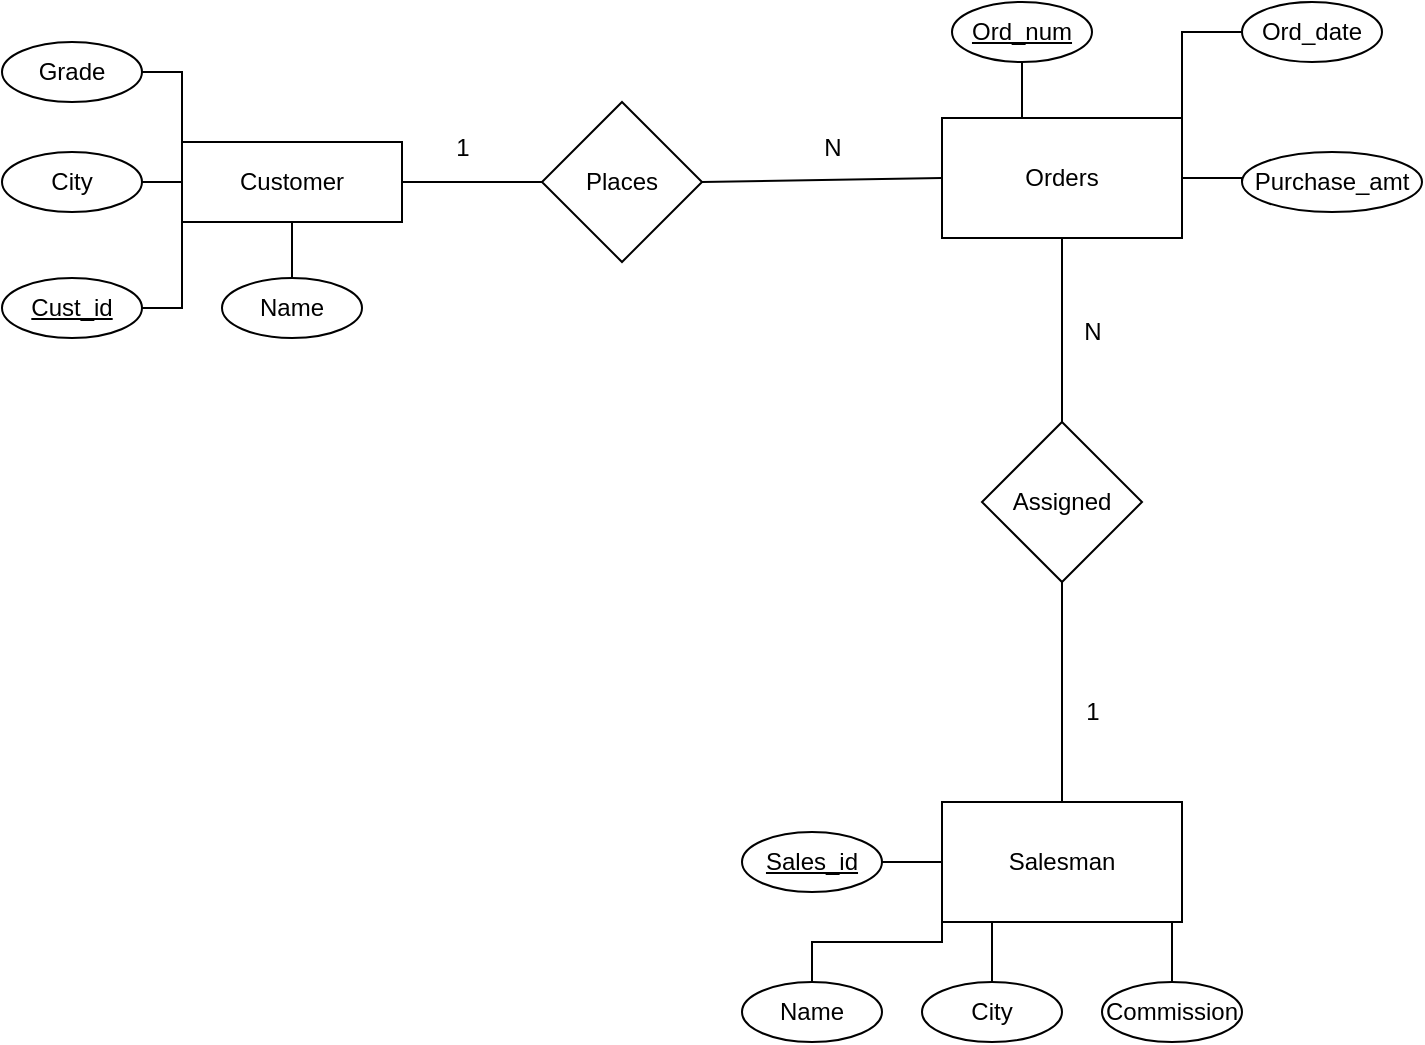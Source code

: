 <mxfile version="21.3.3" type="device">
  <diagram name="Page-1" id="DdZ-gkjZeWF08qu8O2wV">
    <mxGraphModel dx="1379" dy="788" grid="1" gridSize="10" guides="1" tooltips="1" connect="1" arrows="0" fold="1" page="1" pageScale="1" pageWidth="850" pageHeight="1100" math="0" shadow="0">
      <root>
        <mxCell id="0" />
        <mxCell id="1" parent="0" />
        <mxCell id="rTC1kotPUueGkcTkyVTG-28" style="edgeStyle=orthogonalEdgeStyle;rounded=0;orthogonalLoop=1;jettySize=auto;html=1;exitX=0;exitY=0;exitDx=0;exitDy=0;entryX=1;entryY=0.5;entryDx=0;entryDy=0;endArrow=none;endFill=0;" edge="1" parent="1" source="G96EZPTiEuTG9BKVA2CK-1" target="rTC1kotPUueGkcTkyVTG-17">
          <mxGeometry relative="1" as="geometry" />
        </mxCell>
        <mxCell id="rTC1kotPUueGkcTkyVTG-29" style="edgeStyle=orthogonalEdgeStyle;rounded=0;orthogonalLoop=1;jettySize=auto;html=1;exitX=0;exitY=0.5;exitDx=0;exitDy=0;entryX=1;entryY=0.5;entryDx=0;entryDy=0;endArrow=none;endFill=0;" edge="1" parent="1" source="G96EZPTiEuTG9BKVA2CK-1" target="rTC1kotPUueGkcTkyVTG-18">
          <mxGeometry relative="1" as="geometry" />
        </mxCell>
        <mxCell id="rTC1kotPUueGkcTkyVTG-30" style="edgeStyle=orthogonalEdgeStyle;rounded=0;orthogonalLoop=1;jettySize=auto;html=1;exitX=0;exitY=1;exitDx=0;exitDy=0;entryX=1;entryY=0.5;entryDx=0;entryDy=0;endArrow=none;endFill=0;" edge="1" parent="1" source="G96EZPTiEuTG9BKVA2CK-1" target="rTC1kotPUueGkcTkyVTG-19">
          <mxGeometry relative="1" as="geometry" />
        </mxCell>
        <mxCell id="rTC1kotPUueGkcTkyVTG-31" style="edgeStyle=orthogonalEdgeStyle;rounded=0;orthogonalLoop=1;jettySize=auto;html=1;exitX=0.5;exitY=1;exitDx=0;exitDy=0;entryX=0.5;entryY=0;entryDx=0;entryDy=0;endArrow=none;endFill=0;" edge="1" parent="1" source="G96EZPTiEuTG9BKVA2CK-1" target="rTC1kotPUueGkcTkyVTG-20">
          <mxGeometry relative="1" as="geometry" />
        </mxCell>
        <mxCell id="G96EZPTiEuTG9BKVA2CK-1" value="Customer" style="rounded=0;whiteSpace=wrap;html=1;" parent="1" vertex="1">
          <mxGeometry x="130" y="280" width="110" height="40" as="geometry" />
        </mxCell>
        <mxCell id="rTC1kotPUueGkcTkyVTG-1" value="Places" style="rhombus;whiteSpace=wrap;html=1;" vertex="1" parent="1">
          <mxGeometry x="310" y="260" width="80" height="80" as="geometry" />
        </mxCell>
        <mxCell id="rTC1kotPUueGkcTkyVTG-32" style="edgeStyle=orthogonalEdgeStyle;rounded=0;orthogonalLoop=1;jettySize=auto;html=1;exitX=0.25;exitY=0;exitDx=0;exitDy=0;entryX=0.5;entryY=1;entryDx=0;entryDy=0;endArrow=none;endFill=0;" edge="1" parent="1" source="rTC1kotPUueGkcTkyVTG-3" target="rTC1kotPUueGkcTkyVTG-21">
          <mxGeometry relative="1" as="geometry" />
        </mxCell>
        <mxCell id="rTC1kotPUueGkcTkyVTG-33" style="edgeStyle=orthogonalEdgeStyle;rounded=0;orthogonalLoop=1;jettySize=auto;html=1;exitX=1;exitY=0;exitDx=0;exitDy=0;entryX=0;entryY=0.5;entryDx=0;entryDy=0;endArrow=none;endFill=0;" edge="1" parent="1" source="rTC1kotPUueGkcTkyVTG-3" target="rTC1kotPUueGkcTkyVTG-22">
          <mxGeometry relative="1" as="geometry" />
        </mxCell>
        <mxCell id="rTC1kotPUueGkcTkyVTG-34" style="edgeStyle=orthogonalEdgeStyle;rounded=0;orthogonalLoop=1;jettySize=auto;html=1;exitX=1;exitY=0.5;exitDx=0;exitDy=0;entryX=0;entryY=0.5;entryDx=0;entryDy=0;endArrow=none;endFill=0;" edge="1" parent="1" source="rTC1kotPUueGkcTkyVTG-3" target="rTC1kotPUueGkcTkyVTG-23">
          <mxGeometry relative="1" as="geometry" />
        </mxCell>
        <mxCell id="rTC1kotPUueGkcTkyVTG-3" value="Orders" style="rounded=0;whiteSpace=wrap;html=1;" vertex="1" parent="1">
          <mxGeometry x="510" y="268" width="120" height="60" as="geometry" />
        </mxCell>
        <mxCell id="rTC1kotPUueGkcTkyVTG-5" value="Assigned" style="rhombus;whiteSpace=wrap;html=1;" vertex="1" parent="1">
          <mxGeometry x="530" y="420" width="80" height="80" as="geometry" />
        </mxCell>
        <mxCell id="rTC1kotPUueGkcTkyVTG-6" value="" style="endArrow=none;html=1;rounded=0;entryX=1;entryY=0.5;entryDx=0;entryDy=0;exitX=0;exitY=0.5;exitDx=0;exitDy=0;" edge="1" parent="1" source="rTC1kotPUueGkcTkyVTG-1" target="G96EZPTiEuTG9BKVA2CK-1">
          <mxGeometry width="50" height="50" relative="1" as="geometry">
            <mxPoint x="400" y="310" as="sourcePoint" />
            <mxPoint x="450" y="260" as="targetPoint" />
          </mxGeometry>
        </mxCell>
        <mxCell id="rTC1kotPUueGkcTkyVTG-8" value="" style="endArrow=none;html=1;rounded=0;exitX=1;exitY=0.5;exitDx=0;exitDy=0;entryX=0;entryY=0.5;entryDx=0;entryDy=0;" edge="1" parent="1" source="rTC1kotPUueGkcTkyVTG-1" target="rTC1kotPUueGkcTkyVTG-3">
          <mxGeometry width="50" height="50" relative="1" as="geometry">
            <mxPoint x="400" y="310" as="sourcePoint" />
            <mxPoint x="450" y="260" as="targetPoint" />
          </mxGeometry>
        </mxCell>
        <mxCell id="rTC1kotPUueGkcTkyVTG-9" value="" style="endArrow=none;html=1;rounded=0;entryX=0.5;entryY=0;entryDx=0;entryDy=0;exitX=0.5;exitY=1;exitDx=0;exitDy=0;" edge="1" parent="1" source="rTC1kotPUueGkcTkyVTG-3" target="rTC1kotPUueGkcTkyVTG-5">
          <mxGeometry width="50" height="50" relative="1" as="geometry">
            <mxPoint x="320" y="310" as="sourcePoint" />
            <mxPoint x="250" y="310" as="targetPoint" />
          </mxGeometry>
        </mxCell>
        <mxCell id="rTC1kotPUueGkcTkyVTG-35" style="edgeStyle=orthogonalEdgeStyle;rounded=0;orthogonalLoop=1;jettySize=auto;html=1;exitX=0;exitY=0.5;exitDx=0;exitDy=0;entryX=1;entryY=0.5;entryDx=0;entryDy=0;endArrow=none;endFill=0;" edge="1" parent="1" source="rTC1kotPUueGkcTkyVTG-11" target="rTC1kotPUueGkcTkyVTG-24">
          <mxGeometry relative="1" as="geometry" />
        </mxCell>
        <mxCell id="rTC1kotPUueGkcTkyVTG-36" style="edgeStyle=orthogonalEdgeStyle;rounded=0;orthogonalLoop=1;jettySize=auto;html=1;exitX=0;exitY=1;exitDx=0;exitDy=0;entryX=0.5;entryY=0;entryDx=0;entryDy=0;endArrow=none;endFill=0;" edge="1" parent="1" source="rTC1kotPUueGkcTkyVTG-11" target="rTC1kotPUueGkcTkyVTG-25">
          <mxGeometry relative="1" as="geometry">
            <Array as="points">
              <mxPoint x="510" y="680" />
              <mxPoint x="445" y="680" />
            </Array>
          </mxGeometry>
        </mxCell>
        <mxCell id="rTC1kotPUueGkcTkyVTG-37" style="edgeStyle=orthogonalEdgeStyle;rounded=0;orthogonalLoop=1;jettySize=auto;html=1;exitX=0.25;exitY=1;exitDx=0;exitDy=0;entryX=0.5;entryY=0;entryDx=0;entryDy=0;endArrow=none;endFill=0;" edge="1" parent="1" source="rTC1kotPUueGkcTkyVTG-11" target="rTC1kotPUueGkcTkyVTG-26">
          <mxGeometry relative="1" as="geometry" />
        </mxCell>
        <mxCell id="rTC1kotPUueGkcTkyVTG-38" style="edgeStyle=orthogonalEdgeStyle;rounded=0;orthogonalLoop=1;jettySize=auto;html=1;exitX=0.75;exitY=1;exitDx=0;exitDy=0;entryX=0.5;entryY=0;entryDx=0;entryDy=0;endArrow=none;endFill=0;" edge="1" parent="1" source="rTC1kotPUueGkcTkyVTG-11" target="rTC1kotPUueGkcTkyVTG-27">
          <mxGeometry relative="1" as="geometry" />
        </mxCell>
        <mxCell id="rTC1kotPUueGkcTkyVTG-11" value="Salesman" style="rounded=0;whiteSpace=wrap;html=1;" vertex="1" parent="1">
          <mxGeometry x="510" y="610" width="120" height="60" as="geometry" />
        </mxCell>
        <mxCell id="rTC1kotPUueGkcTkyVTG-12" value="" style="endArrow=none;html=1;rounded=0;entryX=0.5;entryY=1;entryDx=0;entryDy=0;exitX=0.5;exitY=0;exitDx=0;exitDy=0;" edge="1" parent="1" source="rTC1kotPUueGkcTkyVTG-11" target="rTC1kotPUueGkcTkyVTG-5">
          <mxGeometry width="50" height="50" relative="1" as="geometry">
            <mxPoint x="400" y="670" as="sourcePoint" />
            <mxPoint x="450" y="620" as="targetPoint" />
          </mxGeometry>
        </mxCell>
        <mxCell id="rTC1kotPUueGkcTkyVTG-13" value="1" style="text;html=1;align=center;verticalAlign=middle;resizable=0;points=[];autosize=1;strokeColor=none;fillColor=none;" vertex="1" parent="1">
          <mxGeometry x="255" y="268" width="30" height="30" as="geometry" />
        </mxCell>
        <mxCell id="rTC1kotPUueGkcTkyVTG-14" value="N" style="text;html=1;align=center;verticalAlign=middle;resizable=0;points=[];autosize=1;strokeColor=none;fillColor=none;" vertex="1" parent="1">
          <mxGeometry x="440" y="268" width="30" height="30" as="geometry" />
        </mxCell>
        <mxCell id="rTC1kotPUueGkcTkyVTG-15" value="N" style="text;html=1;align=center;verticalAlign=middle;resizable=0;points=[];autosize=1;strokeColor=none;fillColor=none;" vertex="1" parent="1">
          <mxGeometry x="570" y="360" width="30" height="30" as="geometry" />
        </mxCell>
        <mxCell id="rTC1kotPUueGkcTkyVTG-16" value="1" style="text;html=1;align=center;verticalAlign=middle;resizable=0;points=[];autosize=1;strokeColor=none;fillColor=none;" vertex="1" parent="1">
          <mxGeometry x="570" y="550" width="30" height="30" as="geometry" />
        </mxCell>
        <mxCell id="rTC1kotPUueGkcTkyVTG-17" value="Grade" style="ellipse;whiteSpace=wrap;html=1;" vertex="1" parent="1">
          <mxGeometry x="40" y="230" width="70" height="30" as="geometry" />
        </mxCell>
        <mxCell id="rTC1kotPUueGkcTkyVTG-18" value="City" style="ellipse;whiteSpace=wrap;html=1;" vertex="1" parent="1">
          <mxGeometry x="40" y="285" width="70" height="30" as="geometry" />
        </mxCell>
        <mxCell id="rTC1kotPUueGkcTkyVTG-19" value="&lt;u&gt;Cust_id&lt;/u&gt;" style="ellipse;whiteSpace=wrap;html=1;" vertex="1" parent="1">
          <mxGeometry x="40" y="348" width="70" height="30" as="geometry" />
        </mxCell>
        <mxCell id="rTC1kotPUueGkcTkyVTG-20" value="Name" style="ellipse;whiteSpace=wrap;html=1;" vertex="1" parent="1">
          <mxGeometry x="150" y="348" width="70" height="30" as="geometry" />
        </mxCell>
        <mxCell id="rTC1kotPUueGkcTkyVTG-21" value="&lt;u&gt;Ord_num&lt;/u&gt;" style="ellipse;whiteSpace=wrap;html=1;" vertex="1" parent="1">
          <mxGeometry x="515" y="210" width="70" height="30" as="geometry" />
        </mxCell>
        <mxCell id="rTC1kotPUueGkcTkyVTG-22" value="Ord_date" style="ellipse;whiteSpace=wrap;html=1;" vertex="1" parent="1">
          <mxGeometry x="660" y="210" width="70" height="30" as="geometry" />
        </mxCell>
        <mxCell id="rTC1kotPUueGkcTkyVTG-23" value="Purchase_amt" style="ellipse;whiteSpace=wrap;html=1;" vertex="1" parent="1">
          <mxGeometry x="660" y="285" width="90" height="30" as="geometry" />
        </mxCell>
        <mxCell id="rTC1kotPUueGkcTkyVTG-24" value="&lt;u&gt;Sales_id&lt;/u&gt;" style="ellipse;whiteSpace=wrap;html=1;" vertex="1" parent="1">
          <mxGeometry x="410" y="625" width="70" height="30" as="geometry" />
        </mxCell>
        <mxCell id="rTC1kotPUueGkcTkyVTG-25" value="Name" style="ellipse;whiteSpace=wrap;html=1;" vertex="1" parent="1">
          <mxGeometry x="410" y="700" width="70" height="30" as="geometry" />
        </mxCell>
        <mxCell id="rTC1kotPUueGkcTkyVTG-26" value="City" style="ellipse;whiteSpace=wrap;html=1;" vertex="1" parent="1">
          <mxGeometry x="500" y="700" width="70" height="30" as="geometry" />
        </mxCell>
        <mxCell id="rTC1kotPUueGkcTkyVTG-27" value="Commission" style="ellipse;whiteSpace=wrap;html=1;" vertex="1" parent="1">
          <mxGeometry x="590" y="700" width="70" height="30" as="geometry" />
        </mxCell>
      </root>
    </mxGraphModel>
  </diagram>
</mxfile>
